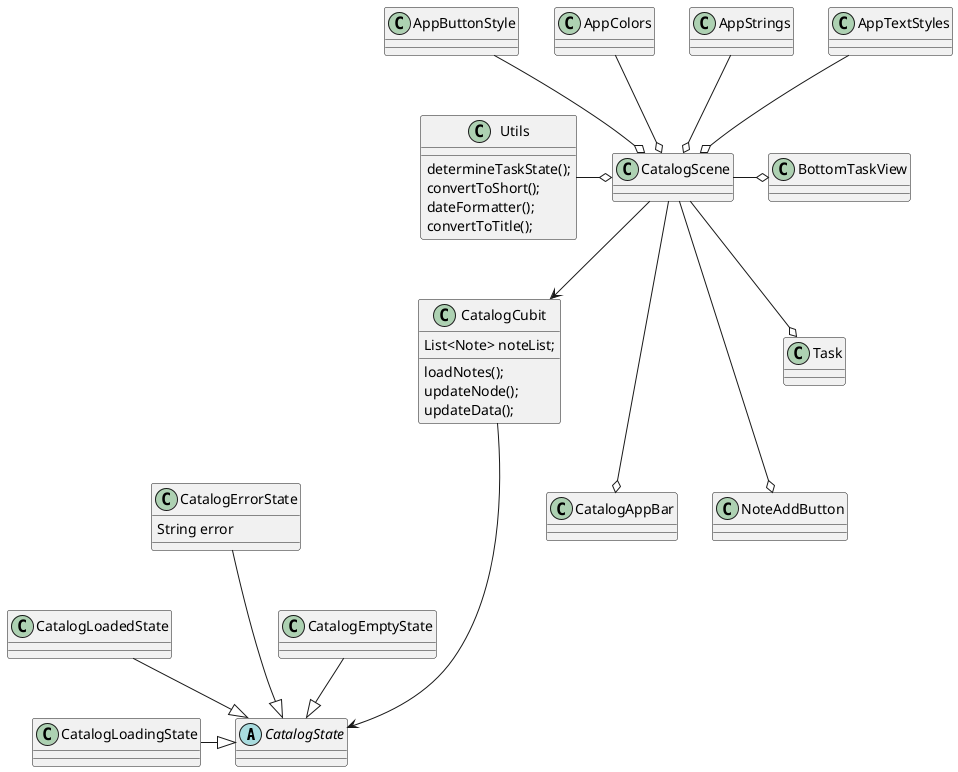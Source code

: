 @startuml
'https://plantuml.com/class-diagram

abstract class CatalogState
class CatalogLoadingState
class CatalogLoadedState
class CatalogErrorState{
    String error
}
class CatalogEmptyState
class CatalogCubit{
    List<Note> noteList;
    loadNotes();
    updateNode();
    updateData();
}
class CatalogScene
class BottomTaskView
class CatalogAppBar
class NoteAddButton
class Task
class AppButtonStyle
class AppColors
class AppStrings
class AppTextStyles
class Utils{
    determineTaskState();
    convertToShort();
    dateFormatter();
    convertToTitle();
}
CatalogLoadingState -|>  CatalogState
CatalogLoadedState --|> CatalogState
CatalogEmptyState --|> CatalogState
CatalogErrorState ---|> CatalogState
CatalogCubit ----> CatalogState
CatalogScene --> CatalogCubit
CatalogScene -o BottomTaskView
CatalogScene ---o CatalogAppBar
CatalogScene ---o NoteAddButton
CatalogScene --o Task
Utils -o CatalogScene
AppButtonStyle --o CatalogScene
AppColors --o CatalogScene
AppStrings --o CatalogScene
AppTextStyles --o CatalogScene
@enduml